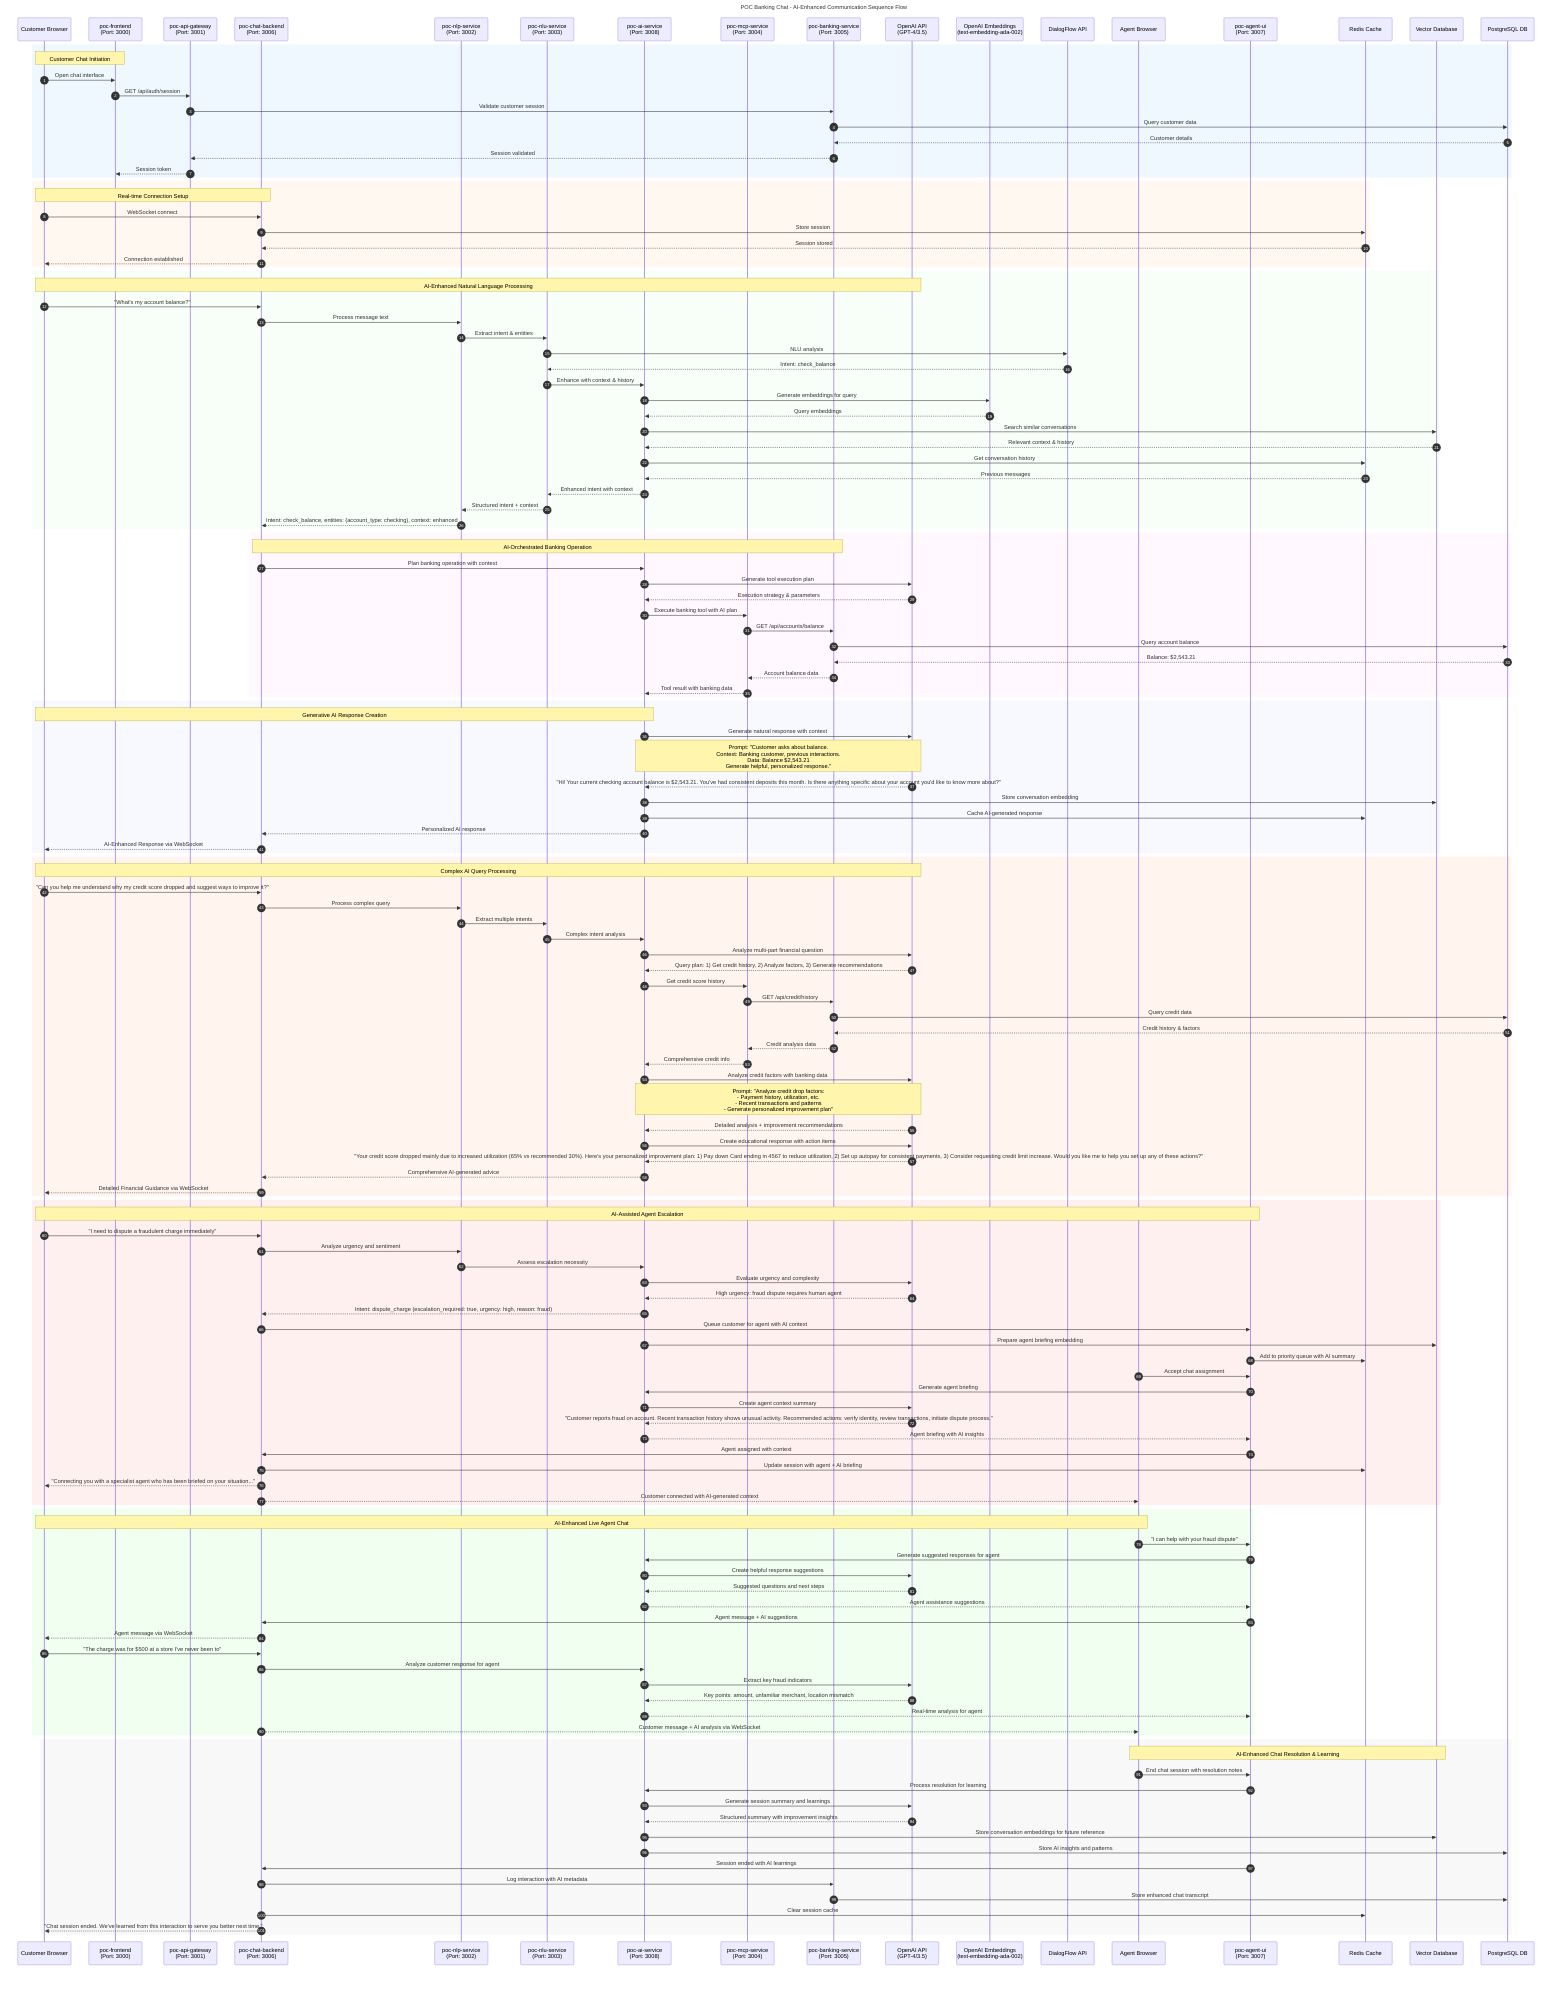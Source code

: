 ---
title: POC Banking Chat - AI-Enhanced Communication Sequence Flow
---
sequenceDiagram
    autonumber
    participant Customer as Customer Browser
    participant PocFrontend as poc-frontend<br/>(Port: 3000)
    participant PocGateway as poc-api-gateway<br/>(Port: 3001)
    participant PocChat as poc-chat-backend<br/>(Port: 3006)
    participant PocNLP as poc-nlp-service<br/>(Port: 3002)
    participant PocNLU as poc-nlu-service<br/>(Port: 3003)
    participant PocAI as poc-ai-service<br/>(Port: 3008)
    participant PocMCP as poc-mcp-service<br/>(Port: 3004)
    participant PocBanking as poc-banking-service<br/>(Port: 3005)
    participant OpenAI as OpenAI API<br/>(GPT-4/3.5)
    participant OpenAIEmbed as OpenAI Embeddings<br/>(text-embedding-ada-002)
    participant DialogFlow as DialogFlow API
    participant Agent as Agent Browser
    participant PocAgentUI as poc-agent-ui<br/>(Port: 3007)
    participant Redis as Redis Cache
    participant VectorDB as Vector Database
    participant PostgreSQL as PostgreSQL DB

    %% Customer Initiates Chat
    rect rgb(240, 248, 255)
    note over Customer, PocFrontend: Customer Chat Initiation
    Customer->>PocFrontend: Open chat interface
    PocFrontend->>PocGateway: GET /api/auth/session
    PocGateway->>PocBanking: Validate customer session
    PocBanking->>PostgreSQL: Query customer data
    PostgreSQL-->>PocBanking: Customer details
    PocBanking-->>PocGateway: Session validated
    PocGateway-->>PocFrontend: Session token
    end

    %% WebSocket Connection
    rect rgb(255, 248, 240)
    note over Customer, PocChat: Real-time Connection Setup
    Customer->>PocChat: WebSocket connect
    PocChat->>Redis: Store session
    Redis-->>PocChat: Session stored
    PocChat-->>Customer: Connection established
    end

    %% AI-Enhanced Message Processing Flow
    rect rgb(248, 255, 248)
    note over Customer, OpenAI: AI-Enhanced Natural Language Processing
    Customer->>PocChat: "What's my account balance?"
    PocChat->>PocNLP: Process message text
    PocNLP->>PocNLU: Extract intent & entities
    PocNLU->>DialogFlow: NLU analysis
    DialogFlow-->>PocNLU: Intent: check_balance
    
    %% AI Context Enhancement
    PocNLU->>PocAI: Enhance with context & history
    PocAI->>OpenAIEmbed: Generate embeddings for query
    OpenAIEmbed-->>PocAI: Query embeddings
    PocAI->>VectorDB: Search similar conversations
    VectorDB-->>PocAI: Relevant context & history
    PocAI->>Redis: Get conversation history
    Redis-->>PocAI: Previous messages
    PocAI-->>PocNLU: Enhanced intent with context
    PocNLU-->>PocNLP: Structured intent + context
    PocNLP-->>PocChat: Intent: check_balance, entities: {account_type: checking}, context: enhanced
    end

    %% Tool Calling via MCP with AI Orchestration
    rect rgb(255, 248, 255)
    note over PocChat, PocBanking: AI-Orchestrated Banking Operation
    PocChat->>PocAI: Plan banking operation with context
    PocAI->>OpenAI: Generate tool execution plan
    OpenAI-->>PocAI: Execution strategy & parameters
    PocAI->>PocMCP: Execute banking tool with AI plan
    PocMCP->>PocBanking: GET /api/accounts/balance
    PocBanking->>PostgreSQL: Query account balance
    PostgreSQL-->>PocBanking: Balance: $2,543.21
    PocBanking-->>PocMCP: Account balance data
    PocMCP-->>PocAI: Tool result with banking data
    end

    %% AI-Generated Response
    rect rgb(248, 248, 255)
    note over PocAI, Customer: Generative AI Response Creation
    PocAI->>OpenAI: Generate natural response with context
    Note over PocAI, OpenAI: Prompt: "Customer asks about balance.<br/>Context: Banking customer, previous interactions.<br/>Data: Balance $2,543.21<br/>Generate helpful, personalized response."
    OpenAI-->>PocAI: "Hi! Your current checking account balance is $2,543.21. You've had consistent deposits this month. Is there anything specific about your account you'd like to know more about?"
    PocAI->>VectorDB: Store conversation embedding
    PocAI->>Redis: Cache AI-generated response
    PocAI-->>PocChat: Personalized AI response
    PocChat-->>Customer: AI-Enhanced Response via WebSocket
    end

    %% Complex Query with Multi-step AI Processing
    rect rgb(255, 245, 238)
    note over Customer, OpenAI: Complex AI Query Processing
    Customer->>PocChat: "Can you help me understand why my credit score dropped and suggest ways to improve it?"
    PocChat->>PocNLP: Process complex query
    PocNLP->>PocNLU: Extract multiple intents
    PocNLU->>PocAI: Complex intent analysis
    
    %% Multi-step AI reasoning
    PocAI->>OpenAI: Analyze multi-part financial question
    OpenAI-->>PocAI: Query plan: 1) Get credit history, 2) Analyze factors, 3) Generate recommendations
    
    %% Step 1: Get data
    PocAI->>PocMCP: Get credit score history
    PocMCP->>PocBanking: GET /api/credit/history
    PocBanking->>PostgreSQL: Query credit data
    PostgreSQL-->>PocBanking: Credit history & factors
    PocBanking-->>PocMCP: Credit analysis data
    PocMCP-->>PocAI: Comprehensive credit info
    
    %% Step 2: AI Analysis
    PocAI->>OpenAI: Analyze credit factors with banking data
    Note over PocAI, OpenAI: Prompt: "Analyze credit drop factors:<br/>- Payment history, utilization, etc.<br/>- Recent transactions and patterns<br/>- Generate personalized improvement plan"
    OpenAI-->>PocAI: Detailed analysis + improvement recommendations
    
    %% Step 3: Generate comprehensive response
    PocAI->>OpenAI: Create educational response with action items
    OpenAI-->>PocAI: "Your credit score dropped mainly due to increased utilization (65% vs recommended 30%). Here's your personalized improvement plan: 1) Pay down Card ending in 4567 to reduce utilization, 2) Set up autopay for consistent payments, 3) Consider requesting credit limit increase. Would you like me to help you set up any of these actions?"
    PocAI-->>PocChat: Comprehensive AI-generated advice
    PocChat-->>Customer: Detailed Financial Guidance via WebSocket
    end

    %% Escalation Scenario with AI Assessment
    rect rgb(255, 240, 240)
    note over Customer, PocAgentUI: AI-Assisted Agent Escalation
    Customer->>PocChat: "I need to dispute a fraudulent charge immediately"
    PocChat->>PocNLP: Analyze urgency and sentiment
    PocNLP->>PocAI: Assess escalation necessity
    PocAI->>OpenAI: Evaluate urgency and complexity
    OpenAI-->>PocAI: High urgency: fraud dispute requires human agent
    PocAI-->>PocChat: Intent: dispute_charge (escalation_required: true, urgency: high, reason: fraud)
    
    PocChat->>PocAgentUI: Queue customer for agent with AI context
    PocAI->>VectorDB: Prepare agent briefing embedding
    PocAgentUI->>Redis: Add to priority queue with AI summary
    
    Agent->>PocAgentUI: Accept chat assignment
    PocAgentUI->>PocAI: Generate agent briefing
    PocAI->>OpenAI: Create agent context summary
    OpenAI-->>PocAI: "Customer reports fraud on account. Recent transaction history shows unusual activity. Recommended actions: verify identity, review transactions, initiate dispute process."
    PocAI-->>PocAgentUI: Agent briefing with AI insights
    PocAgentUI->>PocChat: Agent assigned with context
    PocChat->>Redis: Update session with agent + AI briefing
    PocChat-->>Customer: "Connecting you with a specialist agent who has been briefed on your situation..."
    PocChat-->>Agent: Customer connected with AI-generated context
    end

    %% AI-Assisted Agent Communication
    rect rgb(240, 255, 240)
    note over Agent, Customer: AI-Enhanced Live Agent Chat
    Agent->>PocAgentUI: "I can help with your fraud dispute"
    PocAgentUI->>PocAI: Generate suggested responses for agent
    PocAI->>OpenAI: Create helpful response suggestions
    OpenAI-->>PocAI: Suggested questions and next steps
    PocAI-->>PocAgentUI: Agent assistance suggestions
    PocAgentUI->>PocChat: Agent message + AI suggestions
    PocChat-->>Customer: Agent message via WebSocket
    
    Customer->>PocChat: "The charge was for $500 at a store I've never been to"
    PocChat->>PocAI: Analyze customer response for agent
    PocAI->>OpenAI: Extract key fraud indicators
    OpenAI-->>PocAI: Key points: amount, unfamiliar merchant, location mismatch
    PocAI-->>PocAgentUI: Real-time analysis for agent
    PocChat-->>Agent: Customer message + AI analysis via WebSocket
    end

    %% Session Completion with AI Learning
    rect rgb(248, 248, 248)
    note over Agent, VectorDB: AI-Enhanced Chat Resolution & Learning
    Agent->>PocAgentUI: End chat session with resolution notes
    PocAgentUI->>PocAI: Process resolution for learning
    PocAI->>OpenAI: Generate session summary and learnings
    OpenAI-->>PocAI: Structured summary with improvement insights
    PocAI->>VectorDB: Store conversation embeddings for future reference
    PocAI->>PostgreSQL: Store AI insights and patterns
    PocAgentUI->>PocChat: Session ended with AI learnings
    PocChat->>PocBanking: Log interaction with AI metadata
    PocBanking->>PostgreSQL: Store enhanced chat transcript
    PocChat->>Redis: Clear session cache
    PocChat-->>Customer: "Chat session ended. We've learned from this interaction to serve you better next time."
    end